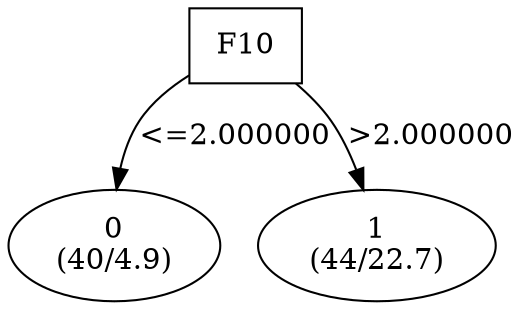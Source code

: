 digraph YaDT {
n0 [ shape=box, label="F10\n"]
n0 -> n1 [label="<=2.000000"]
n1 [ shape=ellipse, label="0\n(40/4.9)"]
n0 -> n2 [label=">2.000000"]
n2 [ shape=ellipse, label="1\n(44/22.7)"]
}
